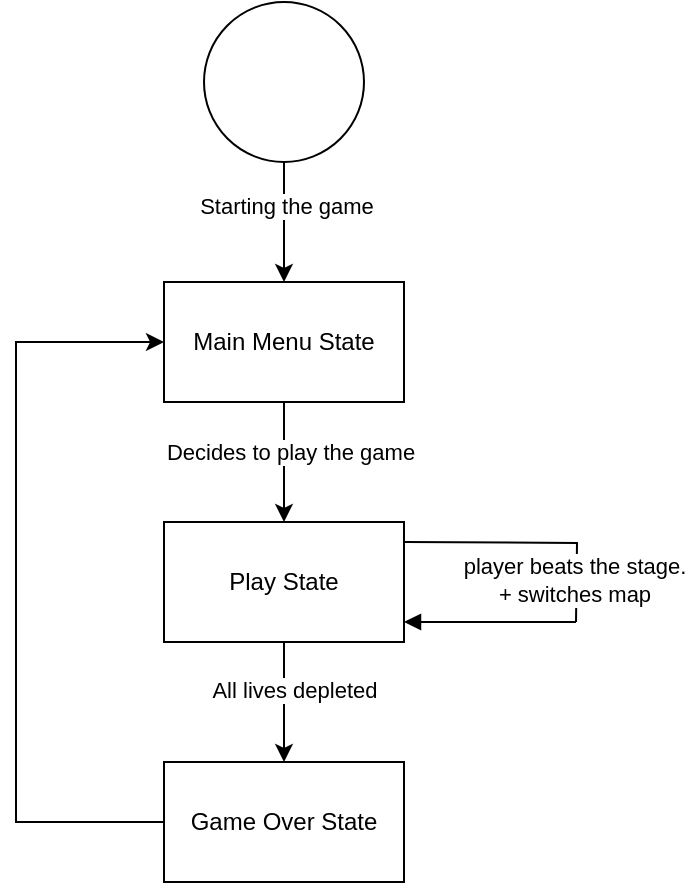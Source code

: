 <mxfile version="27.1.6">
  <diagram name="Page-1" id="qvaxa5Xl8NRk1TBXE0ff">
    <mxGraphModel dx="2893" dy="1137" grid="1" gridSize="10" guides="1" tooltips="1" connect="1" arrows="1" fold="1" page="1" pageScale="1" pageWidth="827" pageHeight="1169" math="0" shadow="0">
      <root>
        <mxCell id="0" />
        <mxCell id="1" parent="0" />
        <mxCell id="TsAUVmTVBp9ukdBSRxbh-1" style="edgeStyle=orthogonalEdgeStyle;rounded=0;orthogonalLoop=1;jettySize=auto;html=1;exitX=0.5;exitY=1;exitDx=0;exitDy=0;entryX=0.5;entryY=0;entryDx=0;entryDy=0;" edge="1" parent="1" source="TsAUVmTVBp9ukdBSRxbh-3" target="TsAUVmTVBp9ukdBSRxbh-6">
          <mxGeometry relative="1" as="geometry" />
        </mxCell>
        <mxCell id="TsAUVmTVBp9ukdBSRxbh-2" value="Starting the game" style="edgeLabel;html=1;align=center;verticalAlign=middle;resizable=0;points=[];" vertex="1" connectable="0" parent="TsAUVmTVBp9ukdBSRxbh-1">
          <mxGeometry x="-0.267" y="1" relative="1" as="geometry">
            <mxPoint as="offset" />
          </mxGeometry>
        </mxCell>
        <mxCell id="TsAUVmTVBp9ukdBSRxbh-3" value="" style="ellipse;whiteSpace=wrap;html=1;aspect=fixed;" vertex="1" parent="1">
          <mxGeometry x="-476.0" y="410" width="80" height="80" as="geometry" />
        </mxCell>
        <mxCell id="TsAUVmTVBp9ukdBSRxbh-4" style="edgeStyle=orthogonalEdgeStyle;rounded=0;orthogonalLoop=1;jettySize=auto;html=1;exitX=0.5;exitY=1;exitDx=0;exitDy=0;entryX=0.5;entryY=0;entryDx=0;entryDy=0;" edge="1" parent="1" source="TsAUVmTVBp9ukdBSRxbh-6" target="TsAUVmTVBp9ukdBSRxbh-12">
          <mxGeometry relative="1" as="geometry" />
        </mxCell>
        <mxCell id="TsAUVmTVBp9ukdBSRxbh-5" value="Decides to play the game" style="edgeLabel;html=1;align=center;verticalAlign=middle;resizable=0;points=[];" vertex="1" connectable="0" parent="TsAUVmTVBp9ukdBSRxbh-4">
          <mxGeometry x="-0.167" y="3" relative="1" as="geometry">
            <mxPoint as="offset" />
          </mxGeometry>
        </mxCell>
        <mxCell id="TsAUVmTVBp9ukdBSRxbh-6" value="Main Menu State" style="rounded=0;whiteSpace=wrap;html=1;" vertex="1" parent="1">
          <mxGeometry x="-496.0" y="550" width="120" height="60" as="geometry" />
        </mxCell>
        <mxCell id="TsAUVmTVBp9ukdBSRxbh-7" style="edgeStyle=orthogonalEdgeStyle;rounded=0;orthogonalLoop=1;jettySize=auto;html=1;exitX=0.5;exitY=1;exitDx=0;exitDy=0;entryX=0.5;entryY=0;entryDx=0;entryDy=0;" edge="1" parent="1" source="TsAUVmTVBp9ukdBSRxbh-12" target="TsAUVmTVBp9ukdBSRxbh-14">
          <mxGeometry relative="1" as="geometry" />
        </mxCell>
        <mxCell id="TsAUVmTVBp9ukdBSRxbh-8" value="All lives depleted" style="edgeLabel;html=1;align=center;verticalAlign=middle;resizable=0;points=[];" vertex="1" connectable="0" parent="TsAUVmTVBp9ukdBSRxbh-7">
          <mxGeometry x="-0.2" y="5" relative="1" as="geometry">
            <mxPoint as="offset" />
          </mxGeometry>
        </mxCell>
        <mxCell id="TsAUVmTVBp9ukdBSRxbh-9" style="edgeStyle=orthogonalEdgeStyle;rounded=0;orthogonalLoop=1;jettySize=auto;html=1;endArrow=none;startFill=0;" edge="1" parent="1">
          <mxGeometry relative="1" as="geometry">
            <mxPoint x="-290.0" y="720" as="targetPoint" />
            <mxPoint x="-376.0" y="680" as="sourcePoint" />
          </mxGeometry>
        </mxCell>
        <mxCell id="TsAUVmTVBp9ukdBSRxbh-10" value="player beats the stage.&lt;div&gt;+ switches map&lt;/div&gt;" style="edgeLabel;html=1;align=center;verticalAlign=middle;resizable=0;points=[];" vertex="1" connectable="0" parent="TsAUVmTVBp9ukdBSRxbh-9">
          <mxGeometry x="0.656" y="-2" relative="1" as="geometry">
            <mxPoint as="offset" />
          </mxGeometry>
        </mxCell>
        <mxCell id="TsAUVmTVBp9ukdBSRxbh-11" style="edgeStyle=orthogonalEdgeStyle;rounded=0;orthogonalLoop=1;jettySize=auto;html=1;endArrow=none;startFill=1;startArrow=block;" edge="1" parent="1" source="TsAUVmTVBp9ukdBSRxbh-12">
          <mxGeometry relative="1" as="geometry">
            <mxPoint x="-290.0" y="720" as="targetPoint" />
            <Array as="points">
              <mxPoint x="-310.0" y="720" />
              <mxPoint x="-310.0" y="720" />
            </Array>
          </mxGeometry>
        </mxCell>
        <mxCell id="TsAUVmTVBp9ukdBSRxbh-12" value="Play State" style="rounded=0;whiteSpace=wrap;html=1;" vertex="1" parent="1">
          <mxGeometry x="-496.0" y="670" width="120" height="60" as="geometry" />
        </mxCell>
        <mxCell id="TsAUVmTVBp9ukdBSRxbh-13" style="edgeStyle=orthogonalEdgeStyle;rounded=0;orthogonalLoop=1;jettySize=auto;html=1;exitX=0;exitY=0.5;exitDx=0;exitDy=0;entryX=0;entryY=0.5;entryDx=0;entryDy=0;" edge="1" parent="1" source="TsAUVmTVBp9ukdBSRxbh-14" target="TsAUVmTVBp9ukdBSRxbh-6">
          <mxGeometry relative="1" as="geometry">
            <Array as="points">
              <mxPoint x="-570" y="820" />
              <mxPoint x="-570" y="580" />
            </Array>
          </mxGeometry>
        </mxCell>
        <mxCell id="TsAUVmTVBp9ukdBSRxbh-14" value="Game Over State" style="rounded=0;whiteSpace=wrap;html=1;" vertex="1" parent="1">
          <mxGeometry x="-496.0" y="790" width="120" height="60" as="geometry" />
        </mxCell>
      </root>
    </mxGraphModel>
  </diagram>
</mxfile>
